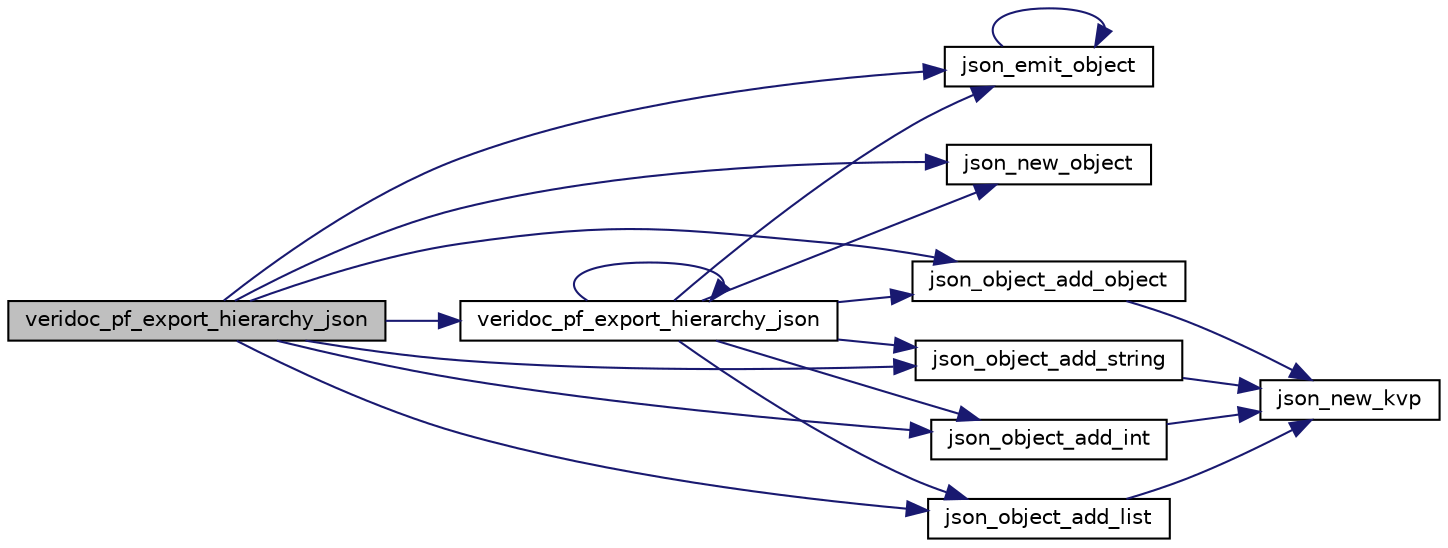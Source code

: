 digraph "veridoc_pf_export_hierarchy_json"
{
 // INTERACTIVE_SVG=YES
 // LATEX_PDF_SIZE
  edge [fontname="Helvetica",fontsize="10",labelfontname="Helvetica",labelfontsize="10"];
  node [fontname="Helvetica",fontsize="10",shape=record];
  rankdir="LR";
  Node1 [label="veridoc_pf_export_hierarchy_json",height=0.2,width=0.4,color="black", fillcolor="grey75", style="filled", fontcolor="black",tooltip="Responsible for emitting the verilog module hierarchy as JSON."];
  Node1 -> Node2 [color="midnightblue",fontsize="10",style="solid",fontname="Helvetica"];
  Node2 [label="json_emit_object",height=0.2,width=0.4,color="black", fillcolor="white", style="filled",URL="$veridoc-json_8c.html#a3391f98f67a214a642a896dbd820e54c",tooltip="emits the supplied object into the supplied file, with an optional variable name."];
  Node2 -> Node2 [color="midnightblue",fontsize="10",style="solid",fontname="Helvetica"];
  Node1 -> Node3 [color="midnightblue",fontsize="10",style="solid",fontname="Helvetica"];
  Node3 [label="json_new_object",height=0.2,width=0.4,color="black", fillcolor="white", style="filled",URL="$veridoc-json_8c.html#a43402de49eed0e4a4fdaecc80c1a3f94",tooltip="Creates and returns a pointer to a new json object."];
  Node1 -> Node4 [color="midnightblue",fontsize="10",style="solid",fontname="Helvetica"];
  Node4 [label="json_object_add_int",height=0.2,width=0.4,color="black", fillcolor="white", style="filled",URL="$veridoc-json_8c.html#a133c50c4571adad2f30153a36bde5362",tooltip="Adds an integer and associated key to the supplied object."];
  Node4 -> Node5 [color="midnightblue",fontsize="10",style="solid",fontname="Helvetica"];
  Node5 [label="json_new_kvp",height=0.2,width=0.4,color="black", fillcolor="white", style="filled",URL="$veridoc-json_8c.html#a3c2f8d3989d7cef137743f614c7aeb3b",tooltip="Creates and returns a new KVP object with the supplied key and datatype."];
  Node1 -> Node6 [color="midnightblue",fontsize="10",style="solid",fontname="Helvetica"];
  Node6 [label="json_object_add_list",height=0.2,width=0.4,color="black", fillcolor="white", style="filled",URL="$veridoc-json_8c.html#a8d92f19436c40317f0e7bd88f8ebe5e3",tooltip="Adds a list and associated key to the supplied object."];
  Node6 -> Node5 [color="midnightblue",fontsize="10",style="solid",fontname="Helvetica"];
  Node1 -> Node7 [color="midnightblue",fontsize="10",style="solid",fontname="Helvetica"];
  Node7 [label="json_object_add_object",height=0.2,width=0.4,color="black", fillcolor="white", style="filled",URL="$veridoc-json_8c.html#a43b658cca5b726bf9a86ee40c298251b",tooltip="Adds a object and associated key to the supplied object."];
  Node7 -> Node5 [color="midnightblue",fontsize="10",style="solid",fontname="Helvetica"];
  Node1 -> Node8 [color="midnightblue",fontsize="10",style="solid",fontname="Helvetica"];
  Node8 [label="json_object_add_string",height=0.2,width=0.4,color="black", fillcolor="white", style="filled",URL="$veridoc-json_8c.html#ae11286d855148fbc1e2dde557d86bf94",tooltip="Adds a string and associated key to the supplied object."];
  Node8 -> Node5 [color="midnightblue",fontsize="10",style="solid",fontname="Helvetica"];
  Node1 -> Node9 [color="midnightblue",fontsize="10",style="solid",fontname="Helvetica"];
  Node9 [label="veridoc_pf_export_hierarchy_json",height=0.2,width=0.4,color="black", fillcolor="white", style="filled",URL="$veridoc-page-factory_8c.html#a71777a55af066c57239bf7fc3106303c",tooltip="Responsible for emitting the verilog module hierarchy as JSON."];
  Node9 -> Node2 [color="midnightblue",fontsize="10",style="solid",fontname="Helvetica"];
  Node9 -> Node3 [color="midnightblue",fontsize="10",style="solid",fontname="Helvetica"];
  Node9 -> Node4 [color="midnightblue",fontsize="10",style="solid",fontname="Helvetica"];
  Node9 -> Node6 [color="midnightblue",fontsize="10",style="solid",fontname="Helvetica"];
  Node9 -> Node7 [color="midnightblue",fontsize="10",style="solid",fontname="Helvetica"];
  Node9 -> Node8 [color="midnightblue",fontsize="10",style="solid",fontname="Helvetica"];
  Node9 -> Node9 [color="midnightblue",fontsize="10",style="solid",fontname="Helvetica"];
}
